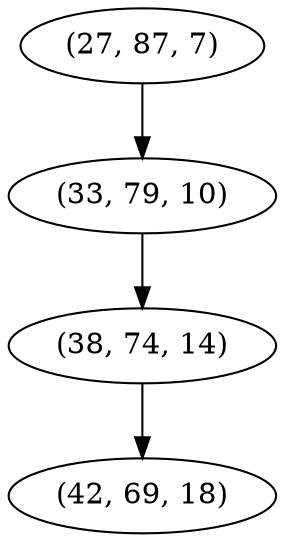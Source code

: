 digraph tree {
    "(27, 87, 7)";
    "(33, 79, 10)";
    "(38, 74, 14)";
    "(42, 69, 18)";
    "(27, 87, 7)" -> "(33, 79, 10)";
    "(33, 79, 10)" -> "(38, 74, 14)";
    "(38, 74, 14)" -> "(42, 69, 18)";
}
